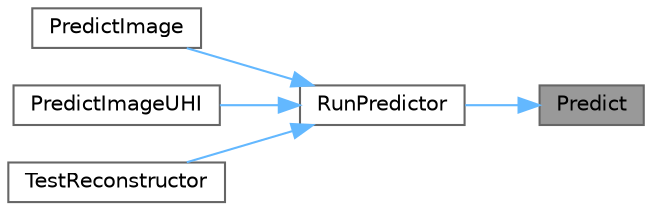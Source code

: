 digraph "Predict"
{
 // LATEX_PDF_SIZE
  bgcolor="transparent";
  edge [fontname=Helvetica,fontsize=10,labelfontname=Helvetica,labelfontsize=10];
  node [fontname=Helvetica,fontsize=10,shape=box,height=0.2,width=0.4];
  rankdir="RL";
  Node1 [id="Node000001",label="Predict",height=0.2,width=0.4,color="gray40", fillcolor="grey60", style="filled", fontcolor="black",tooltip=" "];
  Node1 -> Node2 [id="edge1_Node000001_Node000002",dir="back",color="steelblue1",style="solid",tooltip=" "];
  Node2 [id="Node000002",label="RunPredictor",height=0.2,width=0.4,color="grey40", fillcolor="white", style="filled",URL="$predictor_8c.html#a4a94804509574a94d896a4164802bcd2",tooltip=" "];
  Node2 -> Node3 [id="edge2_Node000002_Node000003",dir="back",color="steelblue1",style="solid",tooltip=" "];
  Node3 [id="Node000003",label="PredictImage",height=0.2,width=0.4,color="grey40", fillcolor="white", style="filled",URL="$generate__image_8c.html#a7fae527c979b4b287e1f9672c8d2c366",tooltip=" "];
  Node2 -> Node4 [id="edge3_Node000002_Node000004",dir="back",color="steelblue1",style="solid",tooltip=" "];
  Node4 [id="Node000004",label="PredictImageUHI",height=0.2,width=0.4,color="grey40", fillcolor="white", style="filled",URL="$generate__image_8c.html#a0aba8528a33024ae7a211683e4c762b2",tooltip=" "];
  Node2 -> Node5 [id="edge4_Node000002_Node000005",dir="back",color="steelblue1",style="solid",tooltip=" "];
  Node5 [id="Node000005",label="TestReconstructor",height=0.2,width=0.4,color="grey40", fillcolor="white", style="filled",URL="$reconstructor_8c.html#aadb567bbc159d00d6334e2eb36e6e253",tooltip=" "];
}
